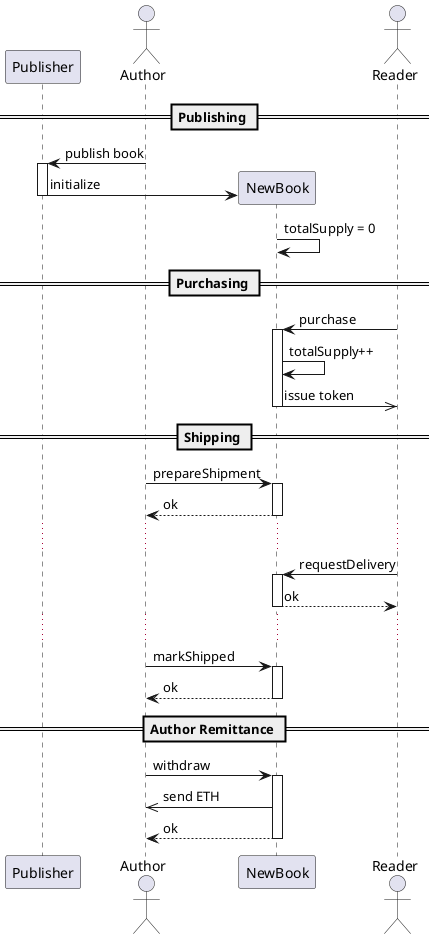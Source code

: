 @startuml

participant Publisher
actor Author

== Publishing ==


Author -> Publisher : publish book

activate Publisher
create participant NewBook
Publisher -> NewBook : initialize
deactivate Publisher


NewBook -> NewBook : totalSupply = 0



== Purchasing ==
actor Reader
Reader -> NewBook : purchase
activate NewBook
NewBook -> NewBook : totalSupply++
NewBook ->> Reader : issue token

deactivate NewBook



== Shipping ==

Author -> NewBook : prepareShipment
activate NewBook
NewBook --> Author : ok
deactivate NewBook

...

Reader -> NewBook : requestDelivery
activate NewBook
NewBook --> Reader : ok
deactivate NewBook

...

Author -> NewBook : markShipped
activate NewBook
NewBook --> Author : ok
deactivate NewBook


== Author Remittance ==

Author -> NewBook : withdraw
activate NewBook
NewBook ->> Author : send ETH
NewBook --> Author : ok
deactivate NewBook

@enduml
